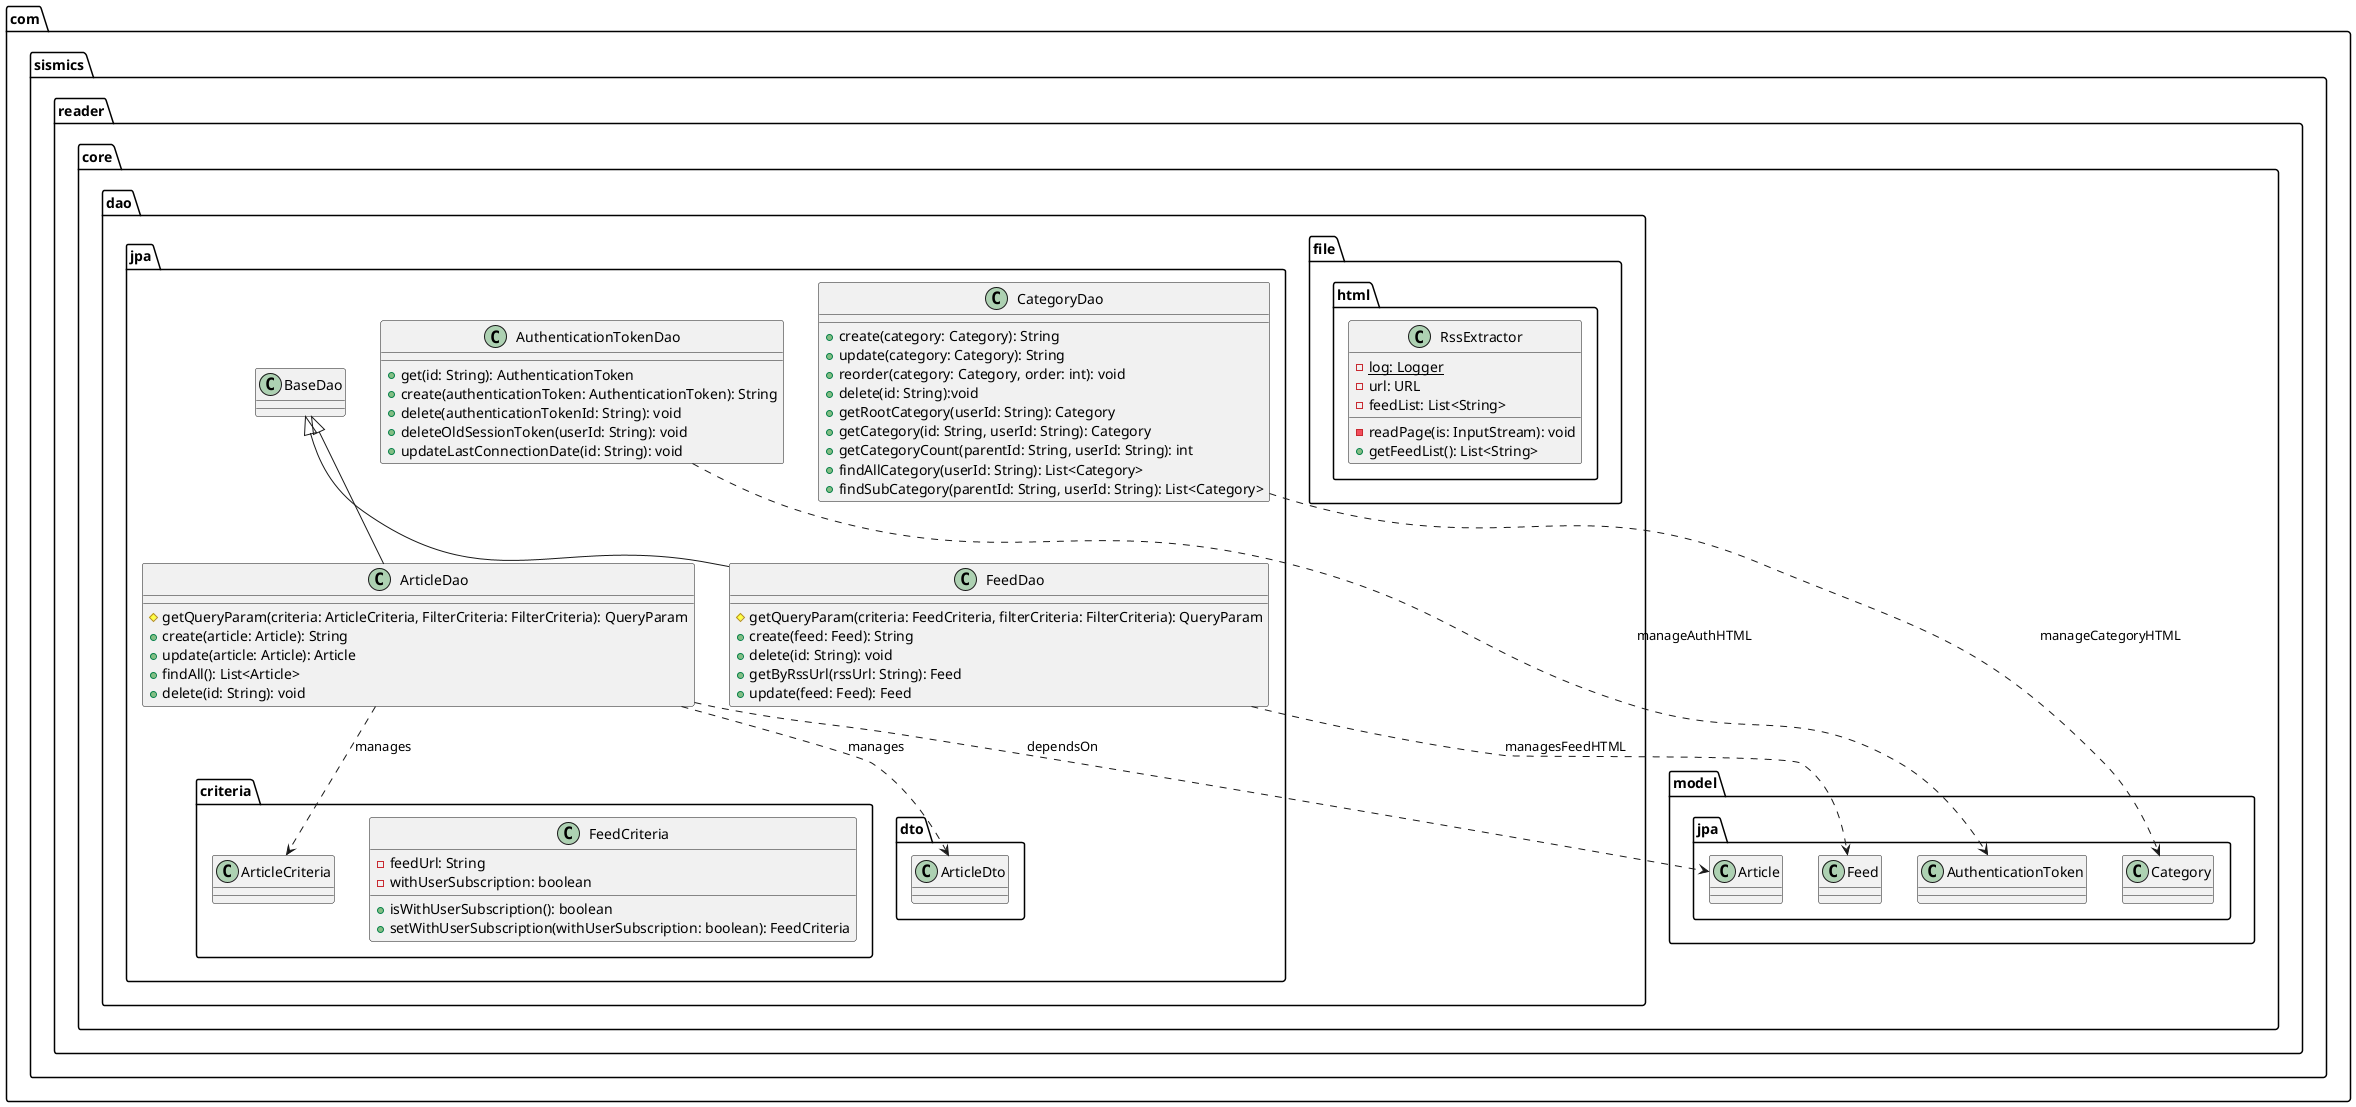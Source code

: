 @startuml

package com.sismics.reader.core.dao.file.html{

    ' RssExtractor.java
    class RssExtractor{
        - {static} log: Logger
        - url: URL
        - feedList: List<String>
        - readPage(is: InputStream): void
        + getFeedList(): List<String>
    }

}

package com.sismics.reader.core.dao.jpa.criteria{
    
    ' FeedCriteria.java
    class FeedCriteria{
        - feedUrl: String
        - withUserSubscription: boolean
        + isWithUserSubscription(): boolean
        + setWithUserSubscription(withUserSubscription: boolean): FeedCriteria
    }

}

package com.sismics.reader.core.dao.jpa{

    'ArticleDao.java
    class ArticleDao extends BaseDao{
        # getQueryParam(criteria: ArticleCriteria, FilterCriteria: FilterCriteria): QueryParam
        + create(article: Article): String
        + update(article: Article): Article
        + findAll(): List<Article>
        + delete(id: String): void
    }

    ' composition or depedency idk 
    ArticleDao ..> com.sismics.reader.core.dao.jpa.criteria.ArticleCriteria : manages 
    ' composition
    ArticleDao ..>  com.sismics.reader.core.dao.jpa.dto.ArticleDto : manages
    ' dependency
    ArticleDao ..> com.sismics.reader.core.model.jpa.Article : dependsOn

    'AuthenticationTokenDao.java
    class AuthenticationTokenDao{
        + get(id: String): AuthenticationToken
        + create(authenticationToken: AuthenticationToken): String
        + delete(authenticationTokenId: String): void 
        + deleteOldSessionToken(userId: String): void
        + updateLastConnectionDate(id: String): void
    }
    ' dependency
    AuthenticationTokenDao ..> com.sismics.reader.core.model.jpa.AuthenticationToken : manageAuthHTML

    ' CategoryDao.java
    class CategoryDao{
        + create(category: Category): String
        + update(category: Category): String
        ' suppressWarning
        + reorder(category: Category, order: int): void
        + delete(id: String):void
        + getRootCategory(userId: String): Category
        + getCategory(id: String, userId: String): Category
        + getCategoryCount(parentId: String, userId: String): int
        ' suppressWarning
        + findAllCategory(userId: String): List<Category>
        ' suppressWarning
        + findSubCategory(parentId: String, userId: String): List<Category>   
    }
    ' dependency 
    CategoryDao ..> com.sismics.reader.core.model.jpa.Category : manageCategoryHTML


    ' FeedDao.java
    class FeedDao extends BaseDao{
        # getQueryParam(criteria: FeedCriteria, filterCriteria: FilterCriteria): QueryParam
        + create(feed: Feed): String
        + delete(id: String): void
        + getByRssUrl(rssUrl: String): Feed
        + update(feed: Feed): Feed
    }

    ' idk to include the next 2 relation
    ' FeedDao ..> com.sismics.reader.core.dao.jpa.criteria.FeedCriteria : dependsOn
    ' FeedDao ..> com.sismics.reader.core.dao.jpa.dto.FeedDto : dependsOn
    ' dependency
    FeedDao ..> com.sismics.reader.core.model.jpa.Feed : managesFeedHTML


}

@enduml